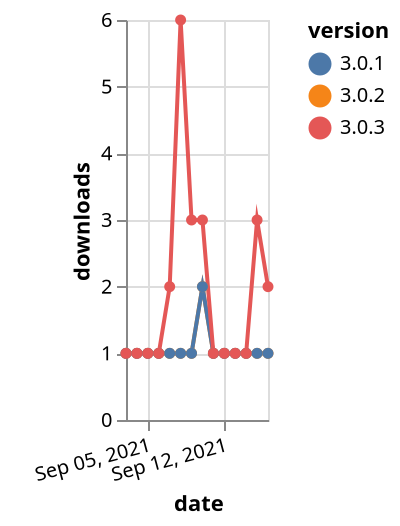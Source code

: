 {"$schema": "https://vega.github.io/schema/vega-lite/v5.json", "description": "A simple bar chart with embedded data.", "data": {"values": [{"date": "2021-09-03", "total": 139, "delta": 1, "version": "3.0.2"}, {"date": "2021-09-04", "total": 140, "delta": 1, "version": "3.0.2"}, {"date": "2021-09-05", "total": 141, "delta": 1, "version": "3.0.2"}, {"date": "2021-09-06", "total": 142, "delta": 1, "version": "3.0.2"}, {"date": "2021-09-07", "total": 143, "delta": 1, "version": "3.0.2"}, {"date": "2021-09-08", "total": 144, "delta": 1, "version": "3.0.2"}, {"date": "2021-09-09", "total": 145, "delta": 1, "version": "3.0.2"}, {"date": "2021-09-10", "total": 147, "delta": 2, "version": "3.0.2"}, {"date": "2021-09-11", "total": 148, "delta": 1, "version": "3.0.2"}, {"date": "2021-09-12", "total": 149, "delta": 1, "version": "3.0.2"}, {"date": "2021-09-13", "total": 150, "delta": 1, "version": "3.0.2"}, {"date": "2021-09-14", "total": 151, "delta": 1, "version": "3.0.2"}, {"date": "2021-09-15", "total": 152, "delta": 1, "version": "3.0.2"}, {"date": "2021-09-16", "total": 153, "delta": 1, "version": "3.0.2"}, {"date": "2021-09-03", "total": 136, "delta": 1, "version": "3.0.1"}, {"date": "2021-09-04", "total": 137, "delta": 1, "version": "3.0.1"}, {"date": "2021-09-05", "total": 138, "delta": 1, "version": "3.0.1"}, {"date": "2021-09-06", "total": 139, "delta": 1, "version": "3.0.1"}, {"date": "2021-09-07", "total": 140, "delta": 1, "version": "3.0.1"}, {"date": "2021-09-08", "total": 141, "delta": 1, "version": "3.0.1"}, {"date": "2021-09-09", "total": 142, "delta": 1, "version": "3.0.1"}, {"date": "2021-09-10", "total": 144, "delta": 2, "version": "3.0.1"}, {"date": "2021-09-11", "total": 145, "delta": 1, "version": "3.0.1"}, {"date": "2021-09-12", "total": 146, "delta": 1, "version": "3.0.1"}, {"date": "2021-09-13", "total": 147, "delta": 1, "version": "3.0.1"}, {"date": "2021-09-14", "total": 148, "delta": 1, "version": "3.0.1"}, {"date": "2021-09-15", "total": 149, "delta": 1, "version": "3.0.1"}, {"date": "2021-09-16", "total": 150, "delta": 1, "version": "3.0.1"}, {"date": "2021-09-03", "total": 315, "delta": 1, "version": "3.0.3"}, {"date": "2021-09-04", "total": 316, "delta": 1, "version": "3.0.3"}, {"date": "2021-09-05", "total": 317, "delta": 1, "version": "3.0.3"}, {"date": "2021-09-06", "total": 318, "delta": 1, "version": "3.0.3"}, {"date": "2021-09-07", "total": 320, "delta": 2, "version": "3.0.3"}, {"date": "2021-09-08", "total": 326, "delta": 6, "version": "3.0.3"}, {"date": "2021-09-09", "total": 329, "delta": 3, "version": "3.0.3"}, {"date": "2021-09-10", "total": 332, "delta": 3, "version": "3.0.3"}, {"date": "2021-09-11", "total": 333, "delta": 1, "version": "3.0.3"}, {"date": "2021-09-12", "total": 334, "delta": 1, "version": "3.0.3"}, {"date": "2021-09-13", "total": 335, "delta": 1, "version": "3.0.3"}, {"date": "2021-09-14", "total": 336, "delta": 1, "version": "3.0.3"}, {"date": "2021-09-15", "total": 339, "delta": 3, "version": "3.0.3"}, {"date": "2021-09-16", "total": 341, "delta": 2, "version": "3.0.3"}]}, "width": "container", "mark": {"type": "line", "point": {"filled": true}}, "encoding": {"x": {"field": "date", "type": "temporal", "timeUnit": "yearmonthdate", "title": "date", "axis": {"labelAngle": -15}}, "y": {"field": "delta", "type": "quantitative", "title": "downloads"}, "color": {"field": "version", "type": "nominal"}, "tooltip": {"field": "delta"}}}